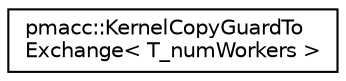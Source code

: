digraph "Graphical Class Hierarchy"
{
 // LATEX_PDF_SIZE
  edge [fontname="Helvetica",fontsize="10",labelfontname="Helvetica",labelfontsize="10"];
  node [fontname="Helvetica",fontsize="10",shape=record];
  rankdir="LR";
  Node0 [label="pmacc::KernelCopyGuardTo\lExchange\< T_numWorkers \>",height=0.2,width=0.4,color="black", fillcolor="white", style="filled",URL="$structpmacc_1_1_kernel_copy_guard_to_exchange.html",tooltip="copy particles from the guard to an exchange buffer"];
}
